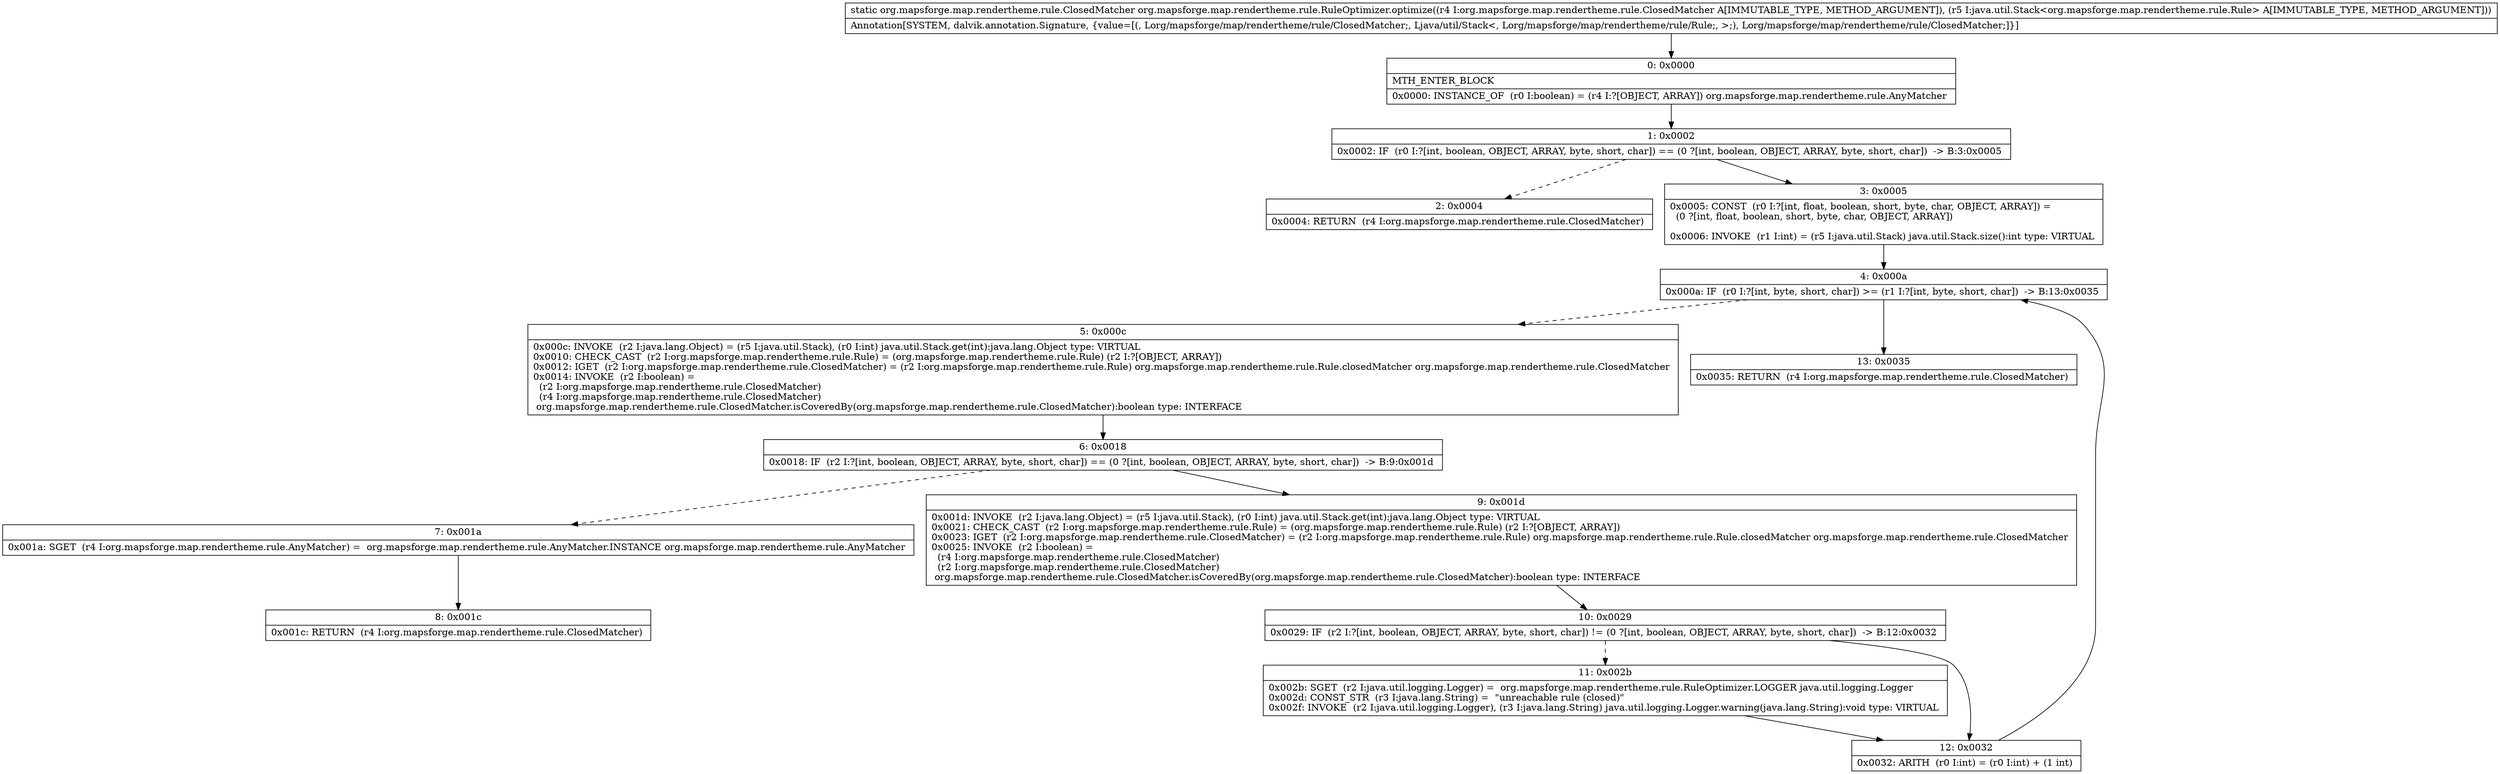 digraph "CFG fororg.mapsforge.map.rendertheme.rule.RuleOptimizer.optimize(Lorg\/mapsforge\/map\/rendertheme\/rule\/ClosedMatcher;Ljava\/util\/Stack;)Lorg\/mapsforge\/map\/rendertheme\/rule\/ClosedMatcher;" {
Node_0 [shape=record,label="{0\:\ 0x0000|MTH_ENTER_BLOCK\l|0x0000: INSTANCE_OF  (r0 I:boolean) = (r4 I:?[OBJECT, ARRAY]) org.mapsforge.map.rendertheme.rule.AnyMatcher \l}"];
Node_1 [shape=record,label="{1\:\ 0x0002|0x0002: IF  (r0 I:?[int, boolean, OBJECT, ARRAY, byte, short, char]) == (0 ?[int, boolean, OBJECT, ARRAY, byte, short, char])  \-\> B:3:0x0005 \l}"];
Node_2 [shape=record,label="{2\:\ 0x0004|0x0004: RETURN  (r4 I:org.mapsforge.map.rendertheme.rule.ClosedMatcher) \l}"];
Node_3 [shape=record,label="{3\:\ 0x0005|0x0005: CONST  (r0 I:?[int, float, boolean, short, byte, char, OBJECT, ARRAY]) = \l  (0 ?[int, float, boolean, short, byte, char, OBJECT, ARRAY])\l \l0x0006: INVOKE  (r1 I:int) = (r5 I:java.util.Stack) java.util.Stack.size():int type: VIRTUAL \l}"];
Node_4 [shape=record,label="{4\:\ 0x000a|0x000a: IF  (r0 I:?[int, byte, short, char]) \>= (r1 I:?[int, byte, short, char])  \-\> B:13:0x0035 \l}"];
Node_5 [shape=record,label="{5\:\ 0x000c|0x000c: INVOKE  (r2 I:java.lang.Object) = (r5 I:java.util.Stack), (r0 I:int) java.util.Stack.get(int):java.lang.Object type: VIRTUAL \l0x0010: CHECK_CAST  (r2 I:org.mapsforge.map.rendertheme.rule.Rule) = (org.mapsforge.map.rendertheme.rule.Rule) (r2 I:?[OBJECT, ARRAY]) \l0x0012: IGET  (r2 I:org.mapsforge.map.rendertheme.rule.ClosedMatcher) = (r2 I:org.mapsforge.map.rendertheme.rule.Rule) org.mapsforge.map.rendertheme.rule.Rule.closedMatcher org.mapsforge.map.rendertheme.rule.ClosedMatcher \l0x0014: INVOKE  (r2 I:boolean) = \l  (r2 I:org.mapsforge.map.rendertheme.rule.ClosedMatcher)\l  (r4 I:org.mapsforge.map.rendertheme.rule.ClosedMatcher)\l org.mapsforge.map.rendertheme.rule.ClosedMatcher.isCoveredBy(org.mapsforge.map.rendertheme.rule.ClosedMatcher):boolean type: INTERFACE \l}"];
Node_6 [shape=record,label="{6\:\ 0x0018|0x0018: IF  (r2 I:?[int, boolean, OBJECT, ARRAY, byte, short, char]) == (0 ?[int, boolean, OBJECT, ARRAY, byte, short, char])  \-\> B:9:0x001d \l}"];
Node_7 [shape=record,label="{7\:\ 0x001a|0x001a: SGET  (r4 I:org.mapsforge.map.rendertheme.rule.AnyMatcher) =  org.mapsforge.map.rendertheme.rule.AnyMatcher.INSTANCE org.mapsforge.map.rendertheme.rule.AnyMatcher \l}"];
Node_8 [shape=record,label="{8\:\ 0x001c|0x001c: RETURN  (r4 I:org.mapsforge.map.rendertheme.rule.ClosedMatcher) \l}"];
Node_9 [shape=record,label="{9\:\ 0x001d|0x001d: INVOKE  (r2 I:java.lang.Object) = (r5 I:java.util.Stack), (r0 I:int) java.util.Stack.get(int):java.lang.Object type: VIRTUAL \l0x0021: CHECK_CAST  (r2 I:org.mapsforge.map.rendertheme.rule.Rule) = (org.mapsforge.map.rendertheme.rule.Rule) (r2 I:?[OBJECT, ARRAY]) \l0x0023: IGET  (r2 I:org.mapsforge.map.rendertheme.rule.ClosedMatcher) = (r2 I:org.mapsforge.map.rendertheme.rule.Rule) org.mapsforge.map.rendertheme.rule.Rule.closedMatcher org.mapsforge.map.rendertheme.rule.ClosedMatcher \l0x0025: INVOKE  (r2 I:boolean) = \l  (r4 I:org.mapsforge.map.rendertheme.rule.ClosedMatcher)\l  (r2 I:org.mapsforge.map.rendertheme.rule.ClosedMatcher)\l org.mapsforge.map.rendertheme.rule.ClosedMatcher.isCoveredBy(org.mapsforge.map.rendertheme.rule.ClosedMatcher):boolean type: INTERFACE \l}"];
Node_10 [shape=record,label="{10\:\ 0x0029|0x0029: IF  (r2 I:?[int, boolean, OBJECT, ARRAY, byte, short, char]) != (0 ?[int, boolean, OBJECT, ARRAY, byte, short, char])  \-\> B:12:0x0032 \l}"];
Node_11 [shape=record,label="{11\:\ 0x002b|0x002b: SGET  (r2 I:java.util.logging.Logger) =  org.mapsforge.map.rendertheme.rule.RuleOptimizer.LOGGER java.util.logging.Logger \l0x002d: CONST_STR  (r3 I:java.lang.String) =  \"unreachable rule (closed)\" \l0x002f: INVOKE  (r2 I:java.util.logging.Logger), (r3 I:java.lang.String) java.util.logging.Logger.warning(java.lang.String):void type: VIRTUAL \l}"];
Node_12 [shape=record,label="{12\:\ 0x0032|0x0032: ARITH  (r0 I:int) = (r0 I:int) + (1 int) \l}"];
Node_13 [shape=record,label="{13\:\ 0x0035|0x0035: RETURN  (r4 I:org.mapsforge.map.rendertheme.rule.ClosedMatcher) \l}"];
MethodNode[shape=record,label="{static org.mapsforge.map.rendertheme.rule.ClosedMatcher org.mapsforge.map.rendertheme.rule.RuleOptimizer.optimize((r4 I:org.mapsforge.map.rendertheme.rule.ClosedMatcher A[IMMUTABLE_TYPE, METHOD_ARGUMENT]), (r5 I:java.util.Stack\<org.mapsforge.map.rendertheme.rule.Rule\> A[IMMUTABLE_TYPE, METHOD_ARGUMENT]))  | Annotation[SYSTEM, dalvik.annotation.Signature, \{value=[(, Lorg\/mapsforge\/map\/rendertheme\/rule\/ClosedMatcher;, Ljava\/util\/Stack\<, Lorg\/mapsforge\/map\/rendertheme\/rule\/Rule;, \>;), Lorg\/mapsforge\/map\/rendertheme\/rule\/ClosedMatcher;]\}]\l}"];
MethodNode -> Node_0;
Node_0 -> Node_1;
Node_1 -> Node_2[style=dashed];
Node_1 -> Node_3;
Node_3 -> Node_4;
Node_4 -> Node_5[style=dashed];
Node_4 -> Node_13;
Node_5 -> Node_6;
Node_6 -> Node_7[style=dashed];
Node_6 -> Node_9;
Node_7 -> Node_8;
Node_9 -> Node_10;
Node_10 -> Node_11[style=dashed];
Node_10 -> Node_12;
Node_11 -> Node_12;
Node_12 -> Node_4;
}

